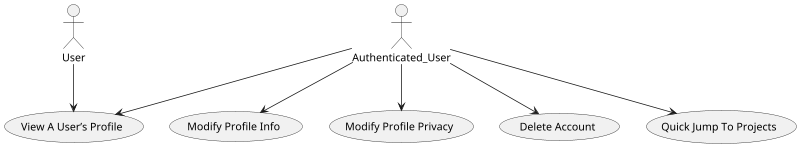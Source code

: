 'Author: Robert Breckenridge
'Updated: March 28, 2016

scale max 700 width

footer
Created by: Robert Breckenridge (brec9824)
Audit 04-11-2016 by: Ben Bolton (bolt1003)
endfooter

@startuml
top to bottom direction
:User:
:Authenticated_User:
scale 800 width

User --> (View A User’s Profile)
Authenticated_User --> (View A User’s Profile)
Authenticated_User --> (Modify Profile Info)
Authenticated_User --> (Modify Profile Privacy)
Authenticated_User --> (Delete Account)
Authenticated_User --> (Quick Jump To Projects)

@enduml